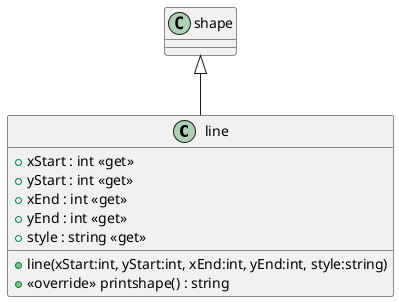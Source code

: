 @startuml
class line {
    + xStart : int <<get>>
    + yStart : int <<get>>
    + xEnd : int <<get>>
    + yEnd : int <<get>>
    + style : string <<get>>
    + line(xStart:int, yStart:int, xEnd:int, yEnd:int, style:string)
    + <<override>> printshape() : string
}
shape <|-- line
@enduml
